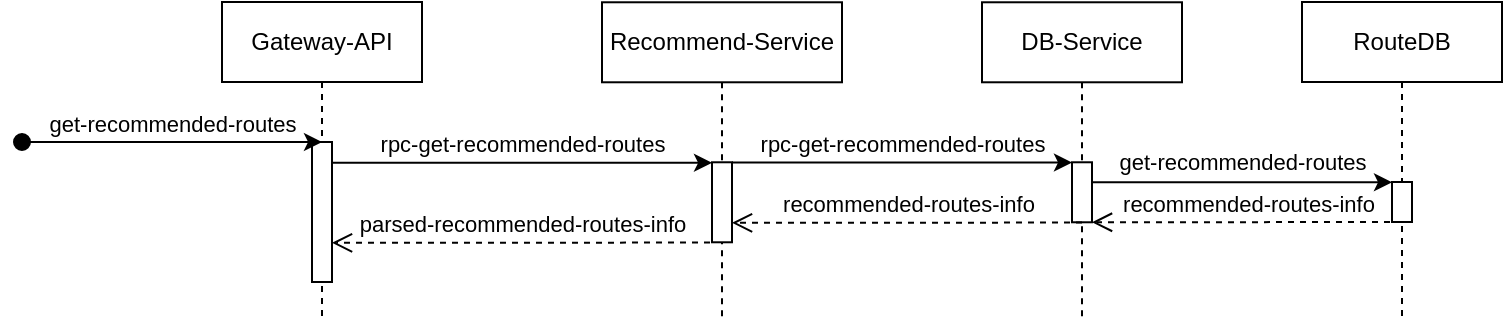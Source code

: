 <mxfile version="21.6.1" type="device">
  <diagram name="Pagina-1" id="kCfcY-7WLqZizrxDVX2n">
    <mxGraphModel dx="1767" dy="702" grid="1" gridSize="10" guides="1" tooltips="1" connect="1" arrows="1" fold="1" page="1" pageScale="1" pageWidth="827" pageHeight="1169" math="0" shadow="0">
      <root>
        <mxCell id="0" />
        <mxCell id="1" parent="0" />
        <mxCell id="p86_NX_8-4Wrzk3Wwz0b-1" value="Gateway-API" style="shape=umlLifeline;perimeter=lifelinePerimeter;whiteSpace=wrap;html=1;container=0;dropTarget=0;collapsible=0;recursiveResize=0;outlineConnect=0;portConstraint=eastwest;newEdgeStyle={&quot;edgeStyle&quot;:&quot;elbowEdgeStyle&quot;,&quot;elbow&quot;:&quot;vertical&quot;,&quot;curved&quot;:0,&quot;rounded&quot;:0};" parent="1" vertex="1">
          <mxGeometry x="40" y="40" width="100" height="160" as="geometry" />
        </mxCell>
        <mxCell id="p86_NX_8-4Wrzk3Wwz0b-2" value="" style="html=1;points=[];perimeter=orthogonalPerimeter;outlineConnect=0;targetShapes=umlLifeline;portConstraint=eastwest;newEdgeStyle={&quot;edgeStyle&quot;:&quot;elbowEdgeStyle&quot;,&quot;elbow&quot;:&quot;vertical&quot;,&quot;curved&quot;:0,&quot;rounded&quot;:0};" parent="p86_NX_8-4Wrzk3Wwz0b-1" vertex="1">
          <mxGeometry x="45" y="70" width="10" height="70" as="geometry" />
        </mxCell>
        <mxCell id="p86_NX_8-4Wrzk3Wwz0b-3" value="get-recommended-routes" style="html=1;verticalAlign=bottom;startArrow=oval;endArrow=classic;startSize=8;edgeStyle=elbowEdgeStyle;elbow=vertical;curved=0;rounded=0;endFill=1;" parent="p86_NX_8-4Wrzk3Wwz0b-1" edge="1">
          <mxGeometry relative="1" as="geometry">
            <mxPoint x="-100" y="70" as="sourcePoint" />
            <mxPoint x="50" y="70" as="targetPoint" />
          </mxGeometry>
        </mxCell>
        <mxCell id="p86_NX_8-4Wrzk3Wwz0b-4" value="DB-Service" style="shape=umlLifeline;perimeter=lifelinePerimeter;whiteSpace=wrap;html=1;container=0;dropTarget=0;collapsible=0;recursiveResize=0;outlineConnect=0;portConstraint=eastwest;newEdgeStyle={&quot;edgeStyle&quot;:&quot;elbowEdgeStyle&quot;,&quot;elbow&quot;:&quot;vertical&quot;,&quot;curved&quot;:0,&quot;rounded&quot;:0};" parent="1" vertex="1">
          <mxGeometry x="420" y="40.14" width="100" height="160" as="geometry" />
        </mxCell>
        <mxCell id="p86_NX_8-4Wrzk3Wwz0b-5" value="" style="html=1;points=[];perimeter=orthogonalPerimeter;outlineConnect=0;targetShapes=umlLifeline;portConstraint=eastwest;newEdgeStyle={&quot;edgeStyle&quot;:&quot;elbowEdgeStyle&quot;,&quot;elbow&quot;:&quot;vertical&quot;,&quot;curved&quot;:0,&quot;rounded&quot;:0};" parent="p86_NX_8-4Wrzk3Wwz0b-4" vertex="1">
          <mxGeometry x="45" y="80" width="10" height="30" as="geometry" />
        </mxCell>
        <mxCell id="p86_NX_8-4Wrzk3Wwz0b-6" value="rpc-get-recommended-routes" style="html=1;verticalAlign=bottom;endArrow=classic;edgeStyle=elbowEdgeStyle;elbow=vertical;curved=0;rounded=0;endFill=1;" parent="1" source="54T7vIppSjK-O7xX4h_L-2" target="p86_NX_8-4Wrzk3Wwz0b-5" edge="1">
          <mxGeometry relative="1" as="geometry">
            <mxPoint x="235" y="130.28" as="sourcePoint" />
            <Array as="points">
              <mxPoint x="340" y="120.28" />
            </Array>
          </mxGeometry>
        </mxCell>
        <mxCell id="p86_NX_8-4Wrzk3Wwz0b-7" value="recommended-routes-info" style="html=1;verticalAlign=bottom;endArrow=open;dashed=1;endSize=8;edgeStyle=elbowEdgeStyle;elbow=vertical;curved=0;rounded=0;" parent="1" target="54T7vIppSjK-O7xX4h_L-2" edge="1">
          <mxGeometry relative="1" as="geometry">
            <mxPoint x="300" y="150.42" as="targetPoint" />
            <Array as="points">
              <mxPoint x="230" y="150.42" />
            </Array>
            <mxPoint x="470" y="150.28" as="sourcePoint" />
          </mxGeometry>
        </mxCell>
        <mxCell id="p86_NX_8-4Wrzk3Wwz0b-8" value="RouteDB" style="shape=umlLifeline;perimeter=lifelinePerimeter;whiteSpace=wrap;html=1;container=0;dropTarget=0;collapsible=0;recursiveResize=0;outlineConnect=0;portConstraint=eastwest;newEdgeStyle={&quot;edgeStyle&quot;:&quot;elbowEdgeStyle&quot;,&quot;elbow&quot;:&quot;vertical&quot;,&quot;curved&quot;:0,&quot;rounded&quot;:0};" parent="1" vertex="1">
          <mxGeometry x="580" y="40" width="100" height="160" as="geometry" />
        </mxCell>
        <mxCell id="p86_NX_8-4Wrzk3Wwz0b-9" value="" style="html=1;points=[];perimeter=orthogonalPerimeter;outlineConnect=0;targetShapes=umlLifeline;portConstraint=eastwest;newEdgeStyle={&quot;edgeStyle&quot;:&quot;elbowEdgeStyle&quot;,&quot;elbow&quot;:&quot;vertical&quot;,&quot;curved&quot;:0,&quot;rounded&quot;:0};" parent="p86_NX_8-4Wrzk3Wwz0b-8" vertex="1">
          <mxGeometry x="45" y="90" width="10" height="20" as="geometry" />
        </mxCell>
        <mxCell id="p86_NX_8-4Wrzk3Wwz0b-10" value="get-recommended-routes" style="edgeLabel;html=1;align=center;verticalAlign=middle;resizable=0;points=[];" parent="1" vertex="1" connectable="0">
          <mxGeometry x="549.997" y="120.137" as="geometry" />
        </mxCell>
        <mxCell id="p86_NX_8-4Wrzk3Wwz0b-11" value="" style="edgeStyle=elbowEdgeStyle;rounded=0;orthogonalLoop=1;jettySize=auto;html=1;elbow=vertical;curved=0;" parent="1" source="p86_NX_8-4Wrzk3Wwz0b-5" target="p86_NX_8-4Wrzk3Wwz0b-9" edge="1">
          <mxGeometry relative="1" as="geometry">
            <mxPoint x="480" y="130.14" as="sourcePoint" />
            <mxPoint x="610" y="130.14" as="targetPoint" />
            <Array as="points">
              <mxPoint x="480" y="130.14" />
            </Array>
          </mxGeometry>
        </mxCell>
        <mxCell id="p86_NX_8-4Wrzk3Wwz0b-12" value="recommended-routes-info" style="html=1;verticalAlign=bottom;endArrow=open;dashed=1;endSize=8;edgeStyle=elbowEdgeStyle;elbow=vertical;curved=0;rounded=0;" parent="1" source="p86_NX_8-4Wrzk3Wwz0b-9" target="p86_NX_8-4Wrzk3Wwz0b-5" edge="1">
          <mxGeometry relative="1" as="geometry">
            <mxPoint x="480" y="150.14" as="targetPoint" />
            <Array as="points">
              <mxPoint x="575" y="150.14" />
            </Array>
            <mxPoint x="610" y="150.14" as="sourcePoint" />
          </mxGeometry>
        </mxCell>
        <mxCell id="54T7vIppSjK-O7xX4h_L-1" value="Recommend-Service" style="shape=umlLifeline;perimeter=lifelinePerimeter;whiteSpace=wrap;html=1;container=0;dropTarget=0;collapsible=0;recursiveResize=0;outlineConnect=0;portConstraint=eastwest;newEdgeStyle={&quot;edgeStyle&quot;:&quot;elbowEdgeStyle&quot;,&quot;elbow&quot;:&quot;vertical&quot;,&quot;curved&quot;:0,&quot;rounded&quot;:0};" parent="1" vertex="1">
          <mxGeometry x="230" y="40.14" width="120" height="160" as="geometry" />
        </mxCell>
        <mxCell id="54T7vIppSjK-O7xX4h_L-2" value="" style="html=1;points=[];perimeter=orthogonalPerimeter;outlineConnect=0;targetShapes=umlLifeline;portConstraint=eastwest;newEdgeStyle={&quot;edgeStyle&quot;:&quot;elbowEdgeStyle&quot;,&quot;elbow&quot;:&quot;vertical&quot;,&quot;curved&quot;:0,&quot;rounded&quot;:0};" parent="54T7vIppSjK-O7xX4h_L-1" vertex="1">
          <mxGeometry x="55" y="80" width="10" height="40" as="geometry" />
        </mxCell>
        <mxCell id="54T7vIppSjK-O7xX4h_L-4" value="parsed-recommended-routes-info" style="html=1;verticalAlign=bottom;endArrow=open;dashed=1;endSize=8;edgeStyle=elbowEdgeStyle;elbow=vertical;curved=0;rounded=0;" parent="1" target="p86_NX_8-4Wrzk3Wwz0b-2" edge="1">
          <mxGeometry relative="1" as="geometry">
            <mxPoint x="100" y="160" as="targetPoint" />
            <Array as="points">
              <mxPoint x="45" y="160.42" />
            </Array>
            <mxPoint x="284" y="160.28" as="sourcePoint" />
          </mxGeometry>
        </mxCell>
        <mxCell id="54T7vIppSjK-O7xX4h_L-5" value="rpc-get-recommended-routes" style="html=1;verticalAlign=bottom;endArrow=classic;edgeStyle=elbowEdgeStyle;elbow=vertical;curved=0;rounded=0;endFill=1;" parent="1" source="p86_NX_8-4Wrzk3Wwz0b-2" target="54T7vIppSjK-O7xX4h_L-2" edge="1">
          <mxGeometry relative="1" as="geometry">
            <mxPoint x="110" y="120.14" as="sourcePoint" />
            <Array as="points">
              <mxPoint x="155" y="120.42" />
            </Array>
            <mxPoint x="280" y="120.14" as="targetPoint" />
          </mxGeometry>
        </mxCell>
      </root>
    </mxGraphModel>
  </diagram>
</mxfile>
